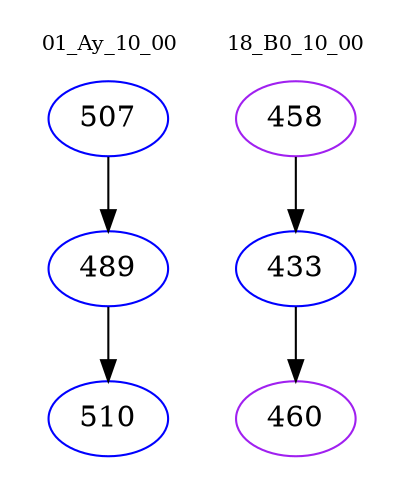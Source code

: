 digraph{
subgraph cluster_0 {
color = white
label = "01_Ay_10_00";
fontsize=10;
T0_507 [label="507", color="blue"]
T0_507 -> T0_489 [color="black"]
T0_489 [label="489", color="blue"]
T0_489 -> T0_510 [color="black"]
T0_510 [label="510", color="blue"]
}
subgraph cluster_1 {
color = white
label = "18_B0_10_00";
fontsize=10;
T1_458 [label="458", color="purple"]
T1_458 -> T1_433 [color="black"]
T1_433 [label="433", color="blue"]
T1_433 -> T1_460 [color="black"]
T1_460 [label="460", color="purple"]
}
}
